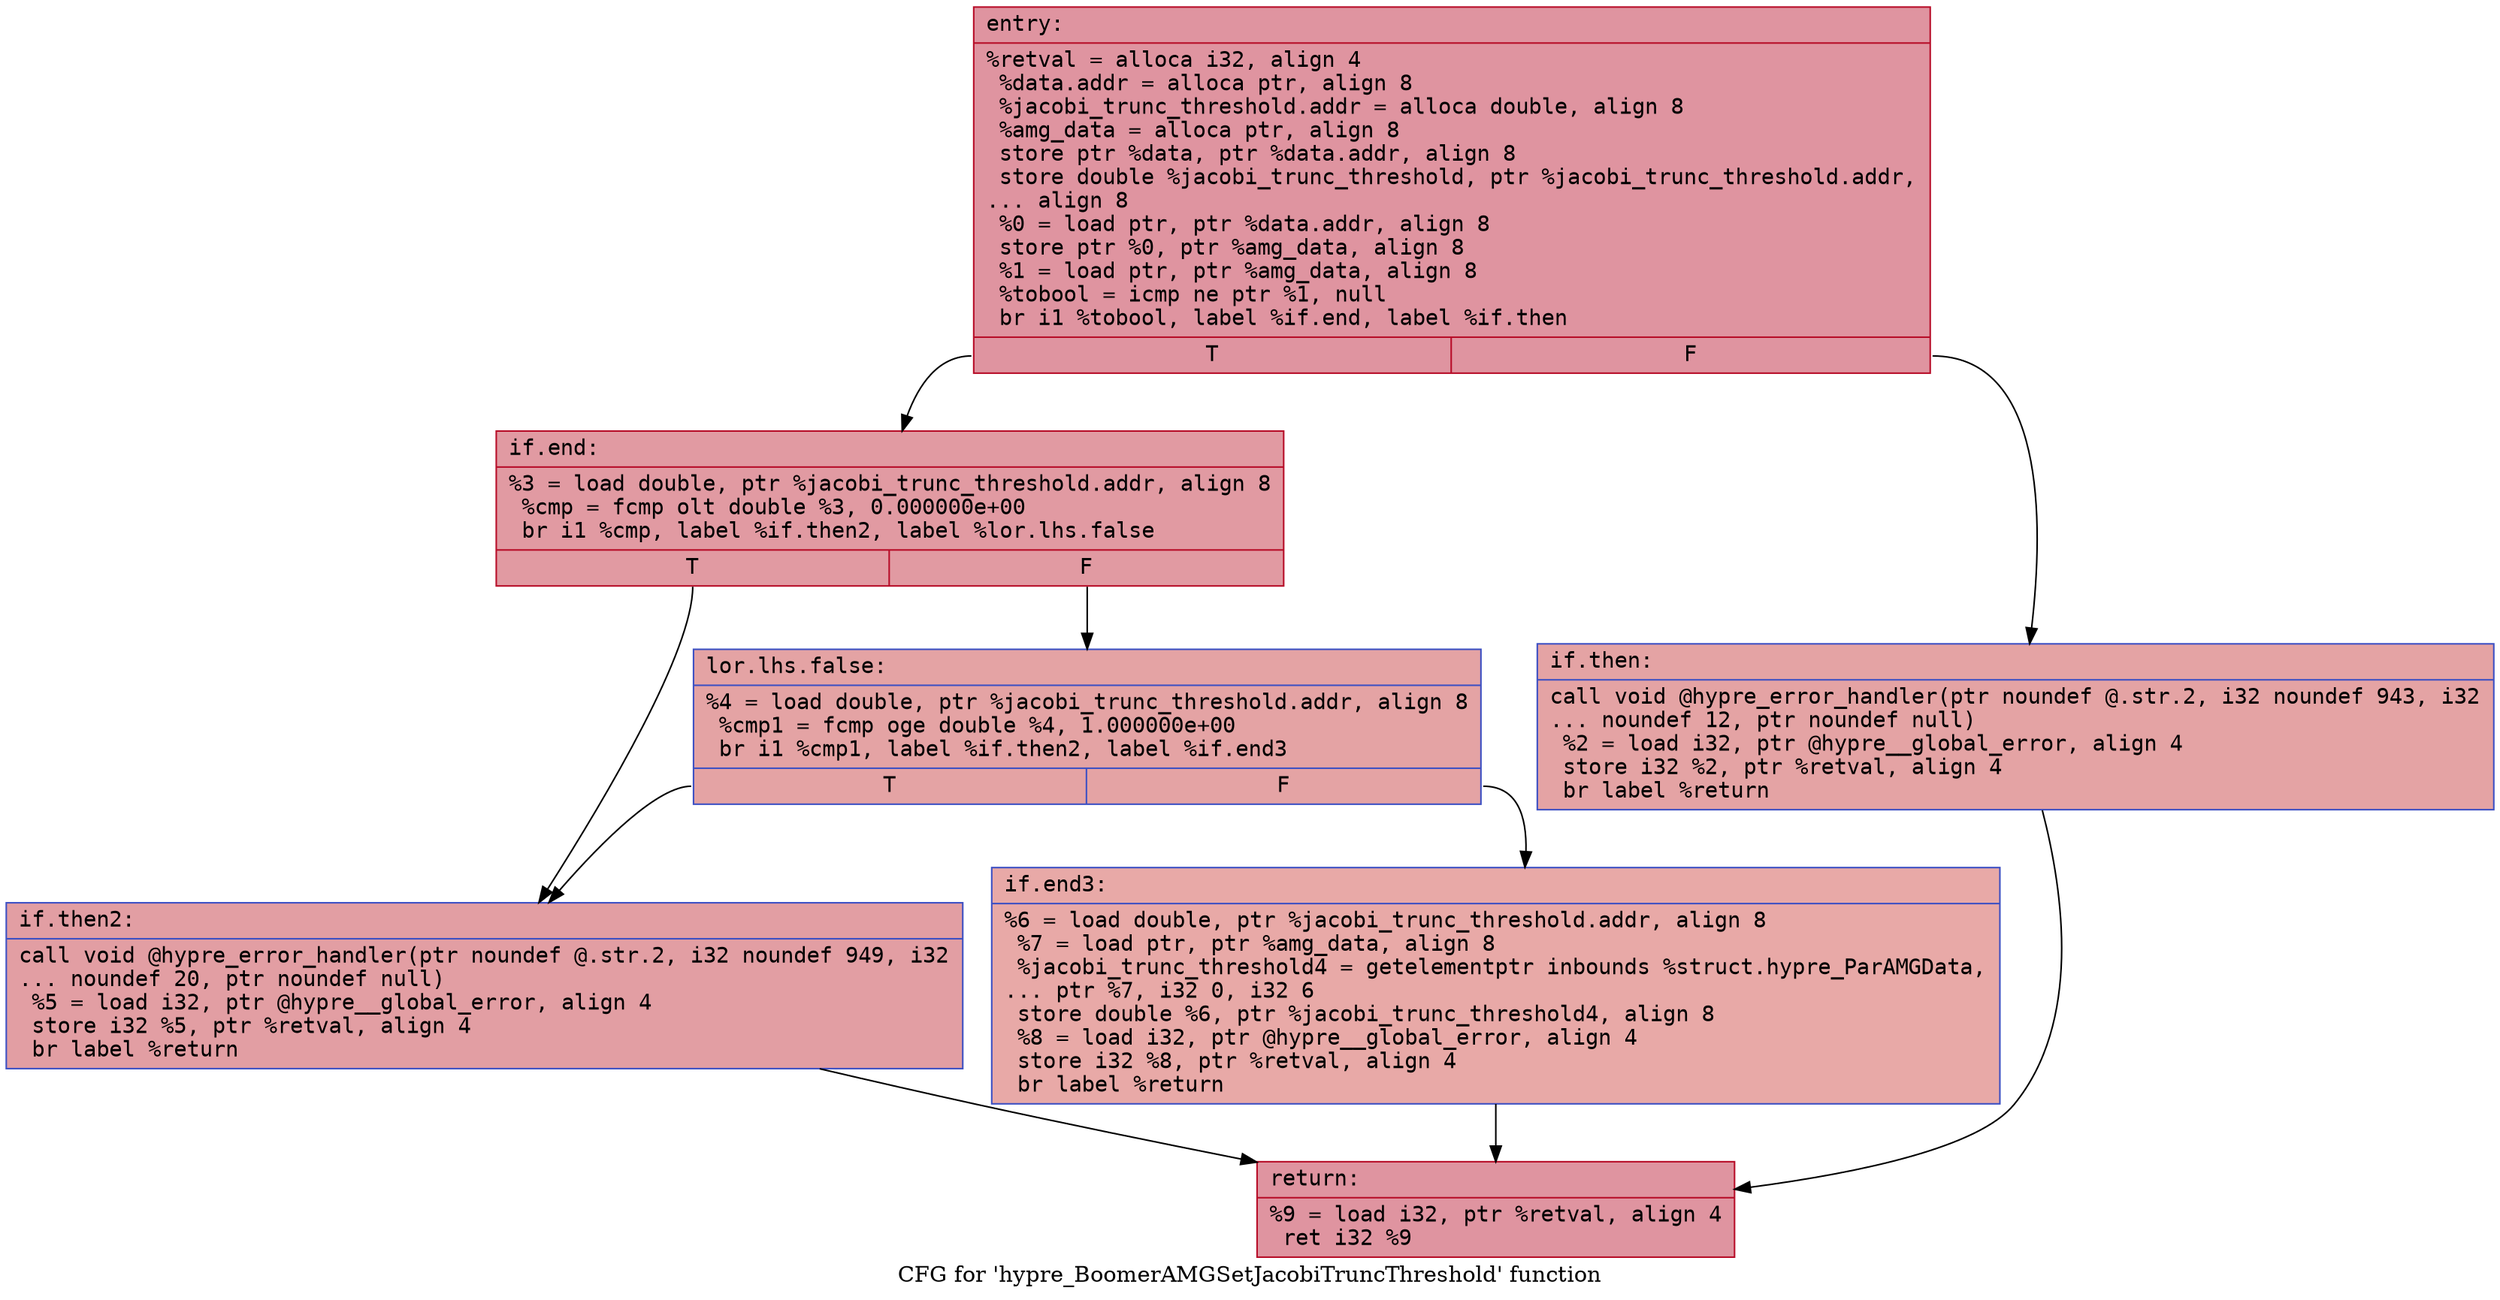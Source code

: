 digraph "CFG for 'hypre_BoomerAMGSetJacobiTruncThreshold' function" {
	label="CFG for 'hypre_BoomerAMGSetJacobiTruncThreshold' function";

	Node0x55fa809c8cf0 [shape=record,color="#b70d28ff", style=filled, fillcolor="#b70d2870" fontname="Courier",label="{entry:\l|  %retval = alloca i32, align 4\l  %data.addr = alloca ptr, align 8\l  %jacobi_trunc_threshold.addr = alloca double, align 8\l  %amg_data = alloca ptr, align 8\l  store ptr %data, ptr %data.addr, align 8\l  store double %jacobi_trunc_threshold, ptr %jacobi_trunc_threshold.addr,\l... align 8\l  %0 = load ptr, ptr %data.addr, align 8\l  store ptr %0, ptr %amg_data, align 8\l  %1 = load ptr, ptr %amg_data, align 8\l  %tobool = icmp ne ptr %1, null\l  br i1 %tobool, label %if.end, label %if.then\l|{<s0>T|<s1>F}}"];
	Node0x55fa809c8cf0:s0 -> Node0x55fa809c9300[tooltip="entry -> if.end\nProbability 62.50%" ];
	Node0x55fa809c8cf0:s1 -> Node0x55fa809c9370[tooltip="entry -> if.then\nProbability 37.50%" ];
	Node0x55fa809c9370 [shape=record,color="#3d50c3ff", style=filled, fillcolor="#c32e3170" fontname="Courier",label="{if.then:\l|  call void @hypre_error_handler(ptr noundef @.str.2, i32 noundef 943, i32\l... noundef 12, ptr noundef null)\l  %2 = load i32, ptr @hypre__global_error, align 4\l  store i32 %2, ptr %retval, align 4\l  br label %return\l}"];
	Node0x55fa809c9370 -> Node0x55fa809c9740[tooltip="if.then -> return\nProbability 100.00%" ];
	Node0x55fa809c9300 [shape=record,color="#b70d28ff", style=filled, fillcolor="#bb1b2c70" fontname="Courier",label="{if.end:\l|  %3 = load double, ptr %jacobi_trunc_threshold.addr, align 8\l  %cmp = fcmp olt double %3, 0.000000e+00\l  br i1 %cmp, label %if.then2, label %lor.lhs.false\l|{<s0>T|<s1>F}}"];
	Node0x55fa809c9300:s0 -> Node0x55fa809c9910[tooltip="if.end -> if.then2\nProbability 50.00%" ];
	Node0x55fa809c9300:s1 -> Node0x55fa809c8bf0[tooltip="if.end -> lor.lhs.false\nProbability 50.00%" ];
	Node0x55fa809c8bf0 [shape=record,color="#3d50c3ff", style=filled, fillcolor="#c32e3170" fontname="Courier",label="{lor.lhs.false:\l|  %4 = load double, ptr %jacobi_trunc_threshold.addr, align 8\l  %cmp1 = fcmp oge double %4, 1.000000e+00\l  br i1 %cmp1, label %if.then2, label %if.end3\l|{<s0>T|<s1>F}}"];
	Node0x55fa809c8bf0:s0 -> Node0x55fa809c9910[tooltip="lor.lhs.false -> if.then2\nProbability 50.00%" ];
	Node0x55fa809c8bf0:s1 -> Node0x55fa809c9ce0[tooltip="lor.lhs.false -> if.end3\nProbability 50.00%" ];
	Node0x55fa809c9910 [shape=record,color="#3d50c3ff", style=filled, fillcolor="#be242e70" fontname="Courier",label="{if.then2:\l|  call void @hypre_error_handler(ptr noundef @.str.2, i32 noundef 949, i32\l... noundef 20, ptr noundef null)\l  %5 = load i32, ptr @hypre__global_error, align 4\l  store i32 %5, ptr %retval, align 4\l  br label %return\l}"];
	Node0x55fa809c9910 -> Node0x55fa809c9740[tooltip="if.then2 -> return\nProbability 100.00%" ];
	Node0x55fa809c9ce0 [shape=record,color="#3d50c3ff", style=filled, fillcolor="#ca3b3770" fontname="Courier",label="{if.end3:\l|  %6 = load double, ptr %jacobi_trunc_threshold.addr, align 8\l  %7 = load ptr, ptr %amg_data, align 8\l  %jacobi_trunc_threshold4 = getelementptr inbounds %struct.hypre_ParAMGData,\l... ptr %7, i32 0, i32 6\l  store double %6, ptr %jacobi_trunc_threshold4, align 8\l  %8 = load i32, ptr @hypre__global_error, align 4\l  store i32 %8, ptr %retval, align 4\l  br label %return\l}"];
	Node0x55fa809c9ce0 -> Node0x55fa809c9740[tooltip="if.end3 -> return\nProbability 100.00%" ];
	Node0x55fa809c9740 [shape=record,color="#b70d28ff", style=filled, fillcolor="#b70d2870" fontname="Courier",label="{return:\l|  %9 = load i32, ptr %retval, align 4\l  ret i32 %9\l}"];
}
